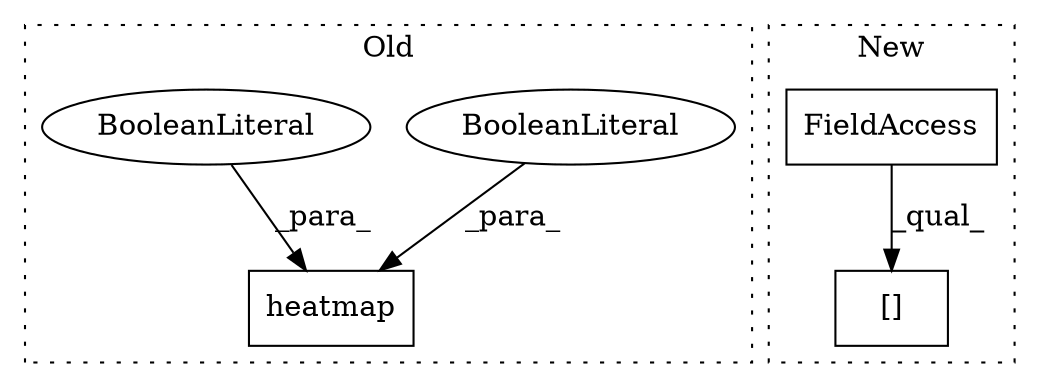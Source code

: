 digraph G {
subgraph cluster0 {
1 [label="heatmap" a="32" s="2708,2755" l="8,1" shape="box"];
4 [label="BooleanLiteral" a="9" s="2743" l="5" shape="ellipse"];
5 [label="BooleanLiteral" a="9" s="2738" l="4" shape="ellipse"];
label = "Old";
style="dotted";
}
subgraph cluster1 {
2 [label="[]" a="2" s="2895,2914" l="12,1" shape="box"];
3 [label="FieldAccess" a="22" s="2895" l="11" shape="box"];
label = "New";
style="dotted";
}
3 -> 2 [label="_qual_"];
4 -> 1 [label="_para_"];
5 -> 1 [label="_para_"];
}